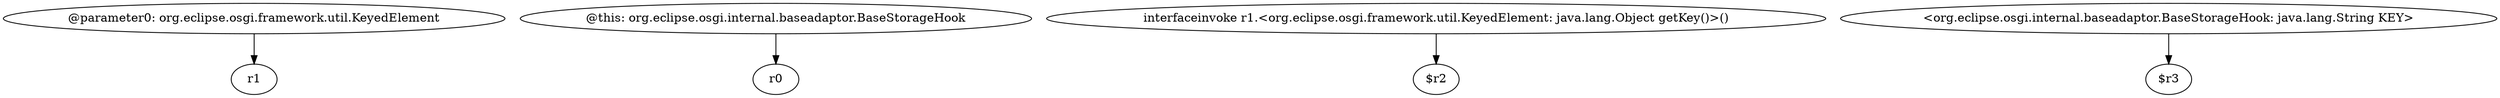 digraph g {
0[label="@parameter0: org.eclipse.osgi.framework.util.KeyedElement"]
1[label="r1"]
0->1[label=""]
2[label="@this: org.eclipse.osgi.internal.baseadaptor.BaseStorageHook"]
3[label="r0"]
2->3[label=""]
4[label="interfaceinvoke r1.<org.eclipse.osgi.framework.util.KeyedElement: java.lang.Object getKey()>()"]
5[label="$r2"]
4->5[label=""]
6[label="<org.eclipse.osgi.internal.baseadaptor.BaseStorageHook: java.lang.String KEY>"]
7[label="$r3"]
6->7[label=""]
}